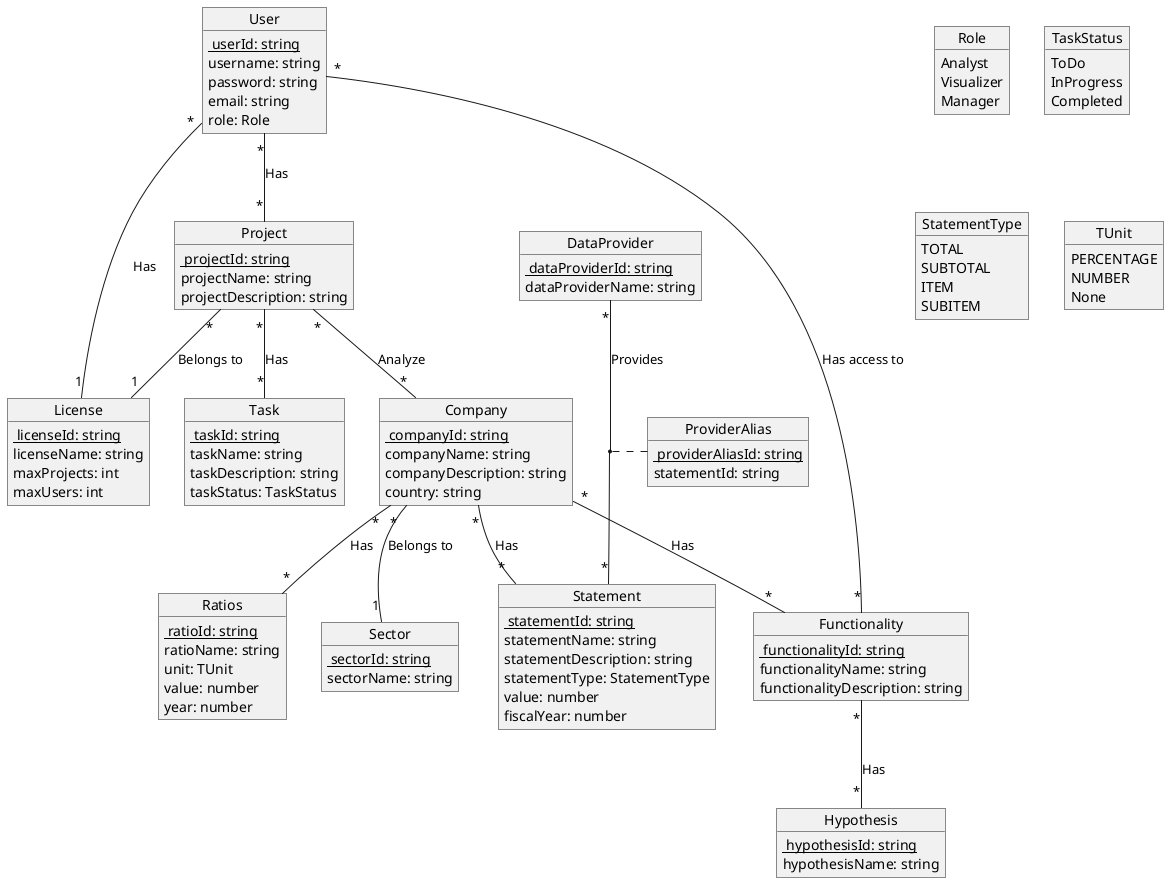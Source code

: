 @startuml "ModeloConceptualAccouRateFrontend"

object User {
    <u> userId: string
    username: string
    password: string
    email: string
    role: Role
}

object License {
    <u> licenseId: string
    licenseName: string
    maxProjects: int
    maxUsers: int
}

object Role {
    Analyst
    Visualizer
    Manager
}

object Project {
    <u> projectId: string
    projectName: string
    projectDescription: string
}

object Task {
    <u> taskId: string
    taskName: string
    taskDescription: string
    taskStatus: TaskStatus
}

object TaskStatus {
    ToDo
    InProgress
    Completed
}

object Sector {
    <u> sectorId: string
    sectorName: string
}

object Company {
    <u> companyId: string
    companyName: string
    companyDescription: string
    country: string
}

object DataProvider {
    <u> dataProviderId: string
    dataProviderName: string
}

object ProviderAlias {
    <u> providerAliasId: string
    statementId: string
}

object Functionality {
    <u> functionalityId: string
    functionalityName: string
    functionalityDescription: string
}

object Statement {
    <u> statementId: string
    statementName: string
    statementDescription: string
    statementType: StatementType
    value: number
    fiscalYear: number
}

object StatementType {
    TOTAL
    SUBTOTAL
    ITEM
    SUBITEM
}

object Ratios {
    <u> ratioId: string
    ratioName: string
    unit: TUnit
    value: number
    year: number
}

object TUnit {
    PERCENTAGE
    NUMBER
    None
}

object Hypothesis {
    <u> hypothesisId: string
    hypothesisName: string
}

User "*" -- "1" License: "Has"
User "*" -- "*" Project: "Has"
Project "*" -- "1" License: "Belongs to" 
Project "*" -- "*" Task: "Has"
Project "*" -- "*" Company: "Analyze"
Company "*" -- "1" Sector: "Belongs to"
Company "*" -- "*" Functionality: "Has"
Company "*" -- "*" Statement: "Has"
Company "*" -- "*" Ratios: "Has"
Functionality "*" -- "*" Hypothesis: "Has"
User "*" -- "*" Functionality: "Has access to"
DataProvider "*" -- "*" Statement: "Provides"
(DataProvider, Statement) "*" . "*" ProviderAlias




' Restricciones Textuales
' Clave primaria de User(userId), License(licenseId), Role(roleId), Project(projectId), Task(taskId), Sector(sectorId), Company(companyId), Functionality(functionalityId), Statement(statementId), Ratios(ratioId), Hypothesis(hypothesisId)
' 2 En una licencia no puede superar el numero de proyectos maximos y el numero de usuarios maximos
' 3 Un usuario solo puede tener una licencia
' 4 Un usuario puede tener varios roles segun el proyecto en el que esté trabajando
' 5 Solamente la funcionalidad 'DCF' tiene hipotesis
' 6 Un usuario puede acceder a diferentes funcionalidades según su rol

@enduml